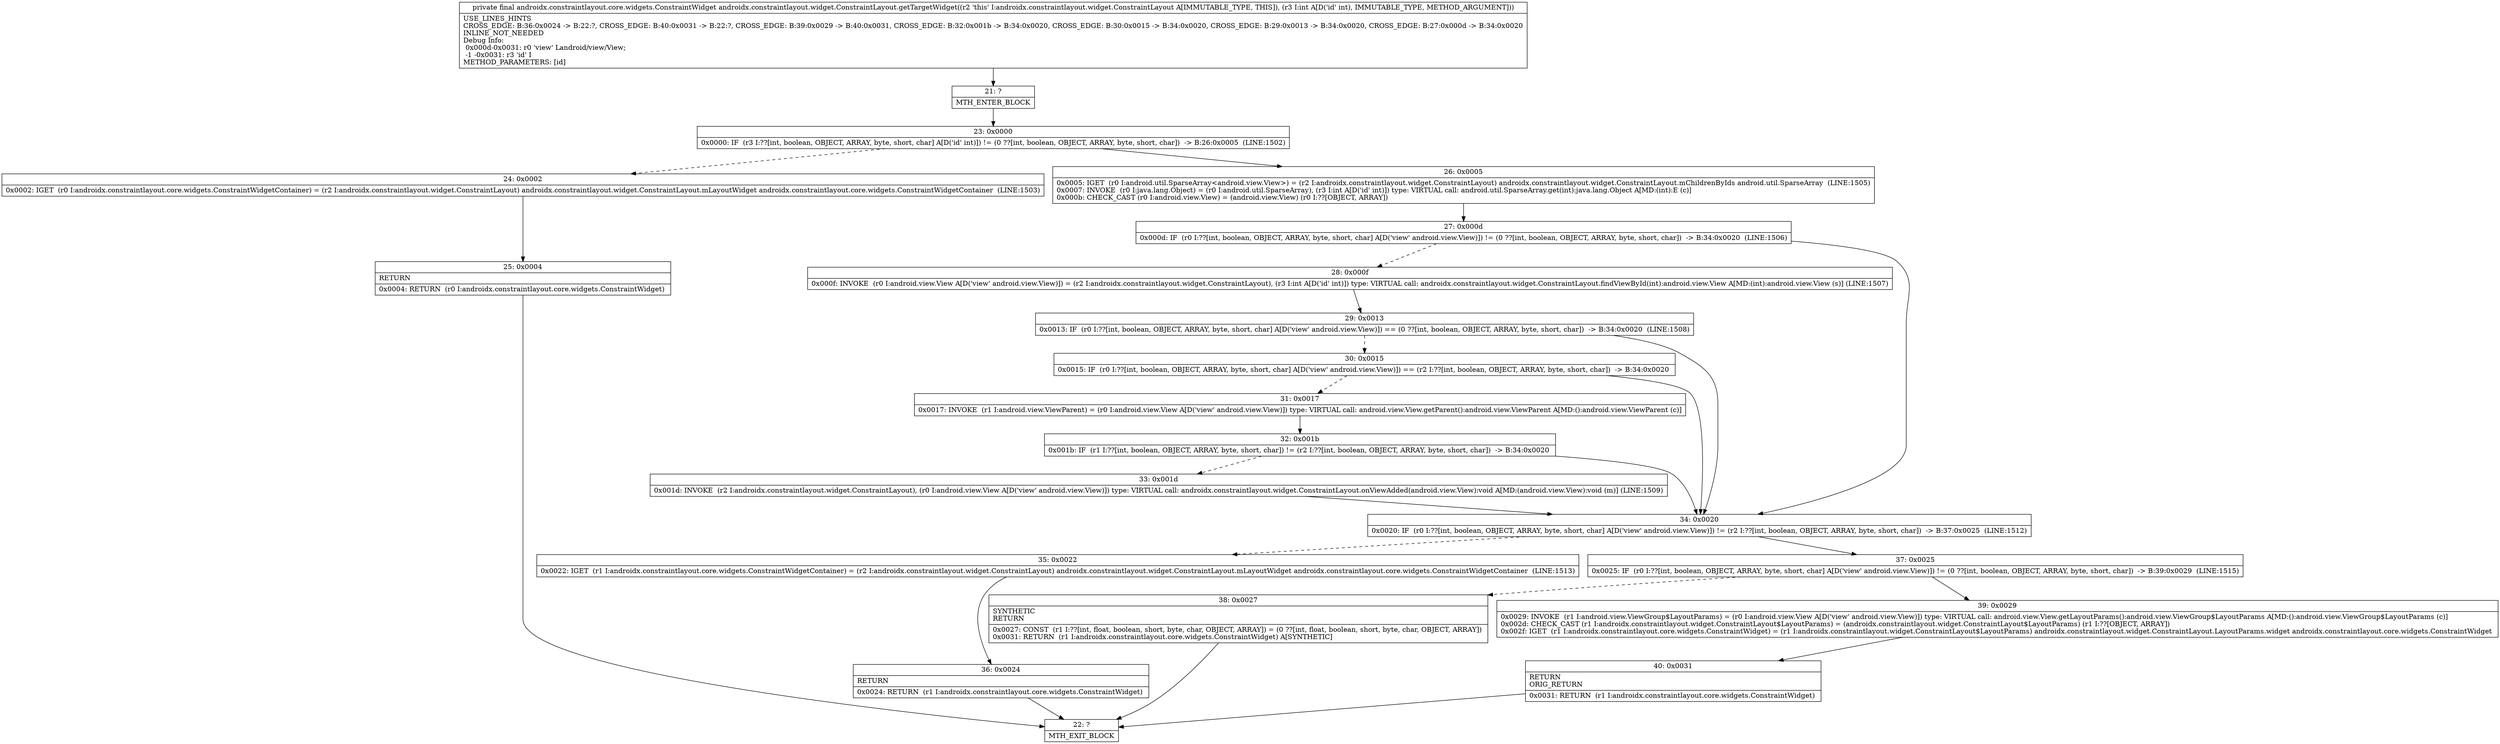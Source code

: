 digraph "CFG forandroidx.constraintlayout.widget.ConstraintLayout.getTargetWidget(I)Landroidx\/constraintlayout\/core\/widgets\/ConstraintWidget;" {
Node_21 [shape=record,label="{21\:\ ?|MTH_ENTER_BLOCK\l}"];
Node_23 [shape=record,label="{23\:\ 0x0000|0x0000: IF  (r3 I:??[int, boolean, OBJECT, ARRAY, byte, short, char] A[D('id' int)]) != (0 ??[int, boolean, OBJECT, ARRAY, byte, short, char])  \-\> B:26:0x0005  (LINE:1502)\l}"];
Node_24 [shape=record,label="{24\:\ 0x0002|0x0002: IGET  (r0 I:androidx.constraintlayout.core.widgets.ConstraintWidgetContainer) = (r2 I:androidx.constraintlayout.widget.ConstraintLayout) androidx.constraintlayout.widget.ConstraintLayout.mLayoutWidget androidx.constraintlayout.core.widgets.ConstraintWidgetContainer  (LINE:1503)\l}"];
Node_25 [shape=record,label="{25\:\ 0x0004|RETURN\l|0x0004: RETURN  (r0 I:androidx.constraintlayout.core.widgets.ConstraintWidget) \l}"];
Node_22 [shape=record,label="{22\:\ ?|MTH_EXIT_BLOCK\l}"];
Node_26 [shape=record,label="{26\:\ 0x0005|0x0005: IGET  (r0 I:android.util.SparseArray\<android.view.View\>) = (r2 I:androidx.constraintlayout.widget.ConstraintLayout) androidx.constraintlayout.widget.ConstraintLayout.mChildrenByIds android.util.SparseArray  (LINE:1505)\l0x0007: INVOKE  (r0 I:java.lang.Object) = (r0 I:android.util.SparseArray), (r3 I:int A[D('id' int)]) type: VIRTUAL call: android.util.SparseArray.get(int):java.lang.Object A[MD:(int):E (c)]\l0x000b: CHECK_CAST (r0 I:android.view.View) = (android.view.View) (r0 I:??[OBJECT, ARRAY]) \l}"];
Node_27 [shape=record,label="{27\:\ 0x000d|0x000d: IF  (r0 I:??[int, boolean, OBJECT, ARRAY, byte, short, char] A[D('view' android.view.View)]) != (0 ??[int, boolean, OBJECT, ARRAY, byte, short, char])  \-\> B:34:0x0020  (LINE:1506)\l}"];
Node_28 [shape=record,label="{28\:\ 0x000f|0x000f: INVOKE  (r0 I:android.view.View A[D('view' android.view.View)]) = (r2 I:androidx.constraintlayout.widget.ConstraintLayout), (r3 I:int A[D('id' int)]) type: VIRTUAL call: androidx.constraintlayout.widget.ConstraintLayout.findViewById(int):android.view.View A[MD:(int):android.view.View (s)] (LINE:1507)\l}"];
Node_29 [shape=record,label="{29\:\ 0x0013|0x0013: IF  (r0 I:??[int, boolean, OBJECT, ARRAY, byte, short, char] A[D('view' android.view.View)]) == (0 ??[int, boolean, OBJECT, ARRAY, byte, short, char])  \-\> B:34:0x0020  (LINE:1508)\l}"];
Node_30 [shape=record,label="{30\:\ 0x0015|0x0015: IF  (r0 I:??[int, boolean, OBJECT, ARRAY, byte, short, char] A[D('view' android.view.View)]) == (r2 I:??[int, boolean, OBJECT, ARRAY, byte, short, char])  \-\> B:34:0x0020 \l}"];
Node_31 [shape=record,label="{31\:\ 0x0017|0x0017: INVOKE  (r1 I:android.view.ViewParent) = (r0 I:android.view.View A[D('view' android.view.View)]) type: VIRTUAL call: android.view.View.getParent():android.view.ViewParent A[MD:():android.view.ViewParent (c)]\l}"];
Node_32 [shape=record,label="{32\:\ 0x001b|0x001b: IF  (r1 I:??[int, boolean, OBJECT, ARRAY, byte, short, char]) != (r2 I:??[int, boolean, OBJECT, ARRAY, byte, short, char])  \-\> B:34:0x0020 \l}"];
Node_33 [shape=record,label="{33\:\ 0x001d|0x001d: INVOKE  (r2 I:androidx.constraintlayout.widget.ConstraintLayout), (r0 I:android.view.View A[D('view' android.view.View)]) type: VIRTUAL call: androidx.constraintlayout.widget.ConstraintLayout.onViewAdded(android.view.View):void A[MD:(android.view.View):void (m)] (LINE:1509)\l}"];
Node_34 [shape=record,label="{34\:\ 0x0020|0x0020: IF  (r0 I:??[int, boolean, OBJECT, ARRAY, byte, short, char] A[D('view' android.view.View)]) != (r2 I:??[int, boolean, OBJECT, ARRAY, byte, short, char])  \-\> B:37:0x0025  (LINE:1512)\l}"];
Node_35 [shape=record,label="{35\:\ 0x0022|0x0022: IGET  (r1 I:androidx.constraintlayout.core.widgets.ConstraintWidgetContainer) = (r2 I:androidx.constraintlayout.widget.ConstraintLayout) androidx.constraintlayout.widget.ConstraintLayout.mLayoutWidget androidx.constraintlayout.core.widgets.ConstraintWidgetContainer  (LINE:1513)\l}"];
Node_36 [shape=record,label="{36\:\ 0x0024|RETURN\l|0x0024: RETURN  (r1 I:androidx.constraintlayout.core.widgets.ConstraintWidget) \l}"];
Node_37 [shape=record,label="{37\:\ 0x0025|0x0025: IF  (r0 I:??[int, boolean, OBJECT, ARRAY, byte, short, char] A[D('view' android.view.View)]) != (0 ??[int, boolean, OBJECT, ARRAY, byte, short, char])  \-\> B:39:0x0029  (LINE:1515)\l}"];
Node_38 [shape=record,label="{38\:\ 0x0027|SYNTHETIC\lRETURN\l|0x0027: CONST  (r1 I:??[int, float, boolean, short, byte, char, OBJECT, ARRAY]) = (0 ??[int, float, boolean, short, byte, char, OBJECT, ARRAY]) \l0x0031: RETURN  (r1 I:androidx.constraintlayout.core.widgets.ConstraintWidget) A[SYNTHETIC]\l}"];
Node_39 [shape=record,label="{39\:\ 0x0029|0x0029: INVOKE  (r1 I:android.view.ViewGroup$LayoutParams) = (r0 I:android.view.View A[D('view' android.view.View)]) type: VIRTUAL call: android.view.View.getLayoutParams():android.view.ViewGroup$LayoutParams A[MD:():android.view.ViewGroup$LayoutParams (c)]\l0x002d: CHECK_CAST (r1 I:androidx.constraintlayout.widget.ConstraintLayout$LayoutParams) = (androidx.constraintlayout.widget.ConstraintLayout$LayoutParams) (r1 I:??[OBJECT, ARRAY]) \l0x002f: IGET  (r1 I:androidx.constraintlayout.core.widgets.ConstraintWidget) = (r1 I:androidx.constraintlayout.widget.ConstraintLayout$LayoutParams) androidx.constraintlayout.widget.ConstraintLayout.LayoutParams.widget androidx.constraintlayout.core.widgets.ConstraintWidget \l}"];
Node_40 [shape=record,label="{40\:\ 0x0031|RETURN\lORIG_RETURN\l|0x0031: RETURN  (r1 I:androidx.constraintlayout.core.widgets.ConstraintWidget) \l}"];
MethodNode[shape=record,label="{private final androidx.constraintlayout.core.widgets.ConstraintWidget androidx.constraintlayout.widget.ConstraintLayout.getTargetWidget((r2 'this' I:androidx.constraintlayout.widget.ConstraintLayout A[IMMUTABLE_TYPE, THIS]), (r3 I:int A[D('id' int), IMMUTABLE_TYPE, METHOD_ARGUMENT]))  | USE_LINES_HINTS\lCROSS_EDGE: B:36:0x0024 \-\> B:22:?, CROSS_EDGE: B:40:0x0031 \-\> B:22:?, CROSS_EDGE: B:39:0x0029 \-\> B:40:0x0031, CROSS_EDGE: B:32:0x001b \-\> B:34:0x0020, CROSS_EDGE: B:30:0x0015 \-\> B:34:0x0020, CROSS_EDGE: B:29:0x0013 \-\> B:34:0x0020, CROSS_EDGE: B:27:0x000d \-\> B:34:0x0020\lINLINE_NOT_NEEDED\lDebug Info:\l  0x000d\-0x0031: r0 'view' Landroid\/view\/View;\l  \-1 \-0x0031: r3 'id' I\lMETHOD_PARAMETERS: [id]\l}"];
MethodNode -> Node_21;Node_21 -> Node_23;
Node_23 -> Node_24[style=dashed];
Node_23 -> Node_26;
Node_24 -> Node_25;
Node_25 -> Node_22;
Node_26 -> Node_27;
Node_27 -> Node_28[style=dashed];
Node_27 -> Node_34;
Node_28 -> Node_29;
Node_29 -> Node_30[style=dashed];
Node_29 -> Node_34;
Node_30 -> Node_31[style=dashed];
Node_30 -> Node_34;
Node_31 -> Node_32;
Node_32 -> Node_33[style=dashed];
Node_32 -> Node_34;
Node_33 -> Node_34;
Node_34 -> Node_35[style=dashed];
Node_34 -> Node_37;
Node_35 -> Node_36;
Node_36 -> Node_22;
Node_37 -> Node_38[style=dashed];
Node_37 -> Node_39;
Node_38 -> Node_22;
Node_39 -> Node_40;
Node_40 -> Node_22;
}

